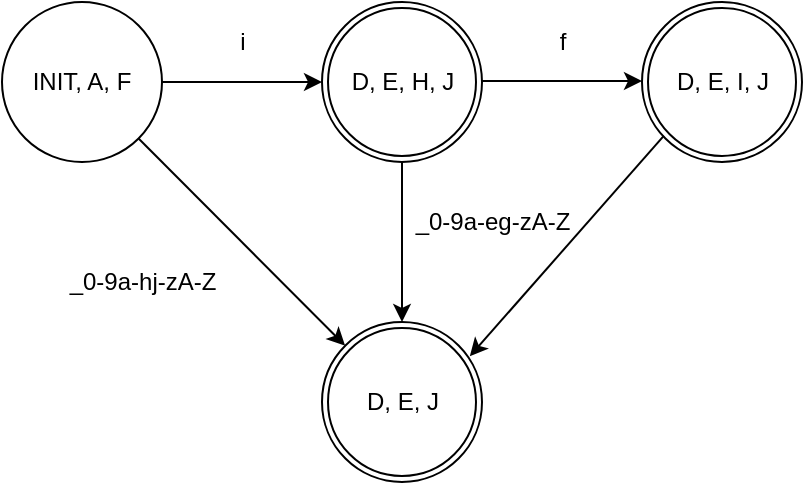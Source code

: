 <mxfile version="20.2.4" type="github">
  <diagram id="fb1SRHD19t-QZtPSK0lp" name="第 1 页">
    <mxGraphModel dx="715" dy="399" grid="1" gridSize="10" guides="1" tooltips="1" connect="1" arrows="1" fold="1" page="1" pageScale="1" pageWidth="980" pageHeight="1390" math="0" shadow="0">
      <root>
        <mxCell id="0" />
        <mxCell id="1" parent="0" />
        <mxCell id="f1HUkHjymBee0AmOIEma-1" value="INIT, A, F" style="ellipse;whiteSpace=wrap;html=1;aspect=fixed;" vertex="1" parent="1">
          <mxGeometry x="200" y="200" width="80" height="80" as="geometry" />
        </mxCell>
        <mxCell id="f1HUkHjymBee0AmOIEma-3" value="" style="endArrow=classic;html=1;rounded=0;exitX=1;exitY=0.5;exitDx=0;exitDy=0;" edge="1" parent="1" source="f1HUkHjymBee0AmOIEma-1">
          <mxGeometry width="50" height="50" relative="1" as="geometry">
            <mxPoint x="310" y="200" as="sourcePoint" />
            <mxPoint x="360" y="240" as="targetPoint" />
          </mxGeometry>
        </mxCell>
        <mxCell id="f1HUkHjymBee0AmOIEma-4" value="i" style="text;html=1;align=center;verticalAlign=middle;resizable=0;points=[];autosize=1;strokeColor=none;fillColor=none;" vertex="1" parent="1">
          <mxGeometry x="305" y="205" width="30" height="30" as="geometry" />
        </mxCell>
        <mxCell id="f1HUkHjymBee0AmOIEma-5" value="" style="verticalLabelPosition=bottom;verticalAlign=top;html=1;shape=mxgraph.basic.donut;dx=3;" vertex="1" parent="1">
          <mxGeometry x="360" y="200" width="80" height="80" as="geometry" />
        </mxCell>
        <mxCell id="f1HUkHjymBee0AmOIEma-6" value="D, E, H, J" style="text;html=1;align=center;verticalAlign=middle;resizable=0;points=[];autosize=1;strokeColor=none;fillColor=none;" vertex="1" parent="1">
          <mxGeometry x="365" y="225" width="70" height="30" as="geometry" />
        </mxCell>
        <mxCell id="f1HUkHjymBee0AmOIEma-7" value="" style="verticalLabelPosition=bottom;verticalAlign=top;html=1;shape=mxgraph.basic.donut;dx=3;" vertex="1" parent="1">
          <mxGeometry x="520" y="200" width="80" height="80" as="geometry" />
        </mxCell>
        <mxCell id="f1HUkHjymBee0AmOIEma-8" value="" style="verticalLabelPosition=bottom;verticalAlign=top;html=1;shape=mxgraph.basic.donut;dx=3;" vertex="1" parent="1">
          <mxGeometry x="360" y="360" width="80" height="80" as="geometry" />
        </mxCell>
        <mxCell id="f1HUkHjymBee0AmOIEma-9" value="" style="endArrow=classic;html=1;rounded=0;exitX=1;exitY=0.5;exitDx=0;exitDy=0;" edge="1" parent="1">
          <mxGeometry width="50" height="50" relative="1" as="geometry">
            <mxPoint x="440" y="239.5" as="sourcePoint" />
            <mxPoint x="520" y="239.5" as="targetPoint" />
          </mxGeometry>
        </mxCell>
        <mxCell id="f1HUkHjymBee0AmOIEma-10" value="f" style="text;html=1;align=center;verticalAlign=middle;resizable=0;points=[];autosize=1;strokeColor=none;fillColor=none;" vertex="1" parent="1">
          <mxGeometry x="465" y="205" width="30" height="30" as="geometry" />
        </mxCell>
        <mxCell id="f1HUkHjymBee0AmOIEma-11" value="" style="endArrow=classic;html=1;rounded=0;exitX=1;exitY=1;exitDx=0;exitDy=0;entryX=0.144;entryY=0.147;entryDx=0;entryDy=0;entryPerimeter=0;" edge="1" parent="1" source="f1HUkHjymBee0AmOIEma-1" target="f1HUkHjymBee0AmOIEma-8">
          <mxGeometry width="50" height="50" relative="1" as="geometry">
            <mxPoint x="460" y="320" as="sourcePoint" />
            <mxPoint x="510" y="270" as="targetPoint" />
          </mxGeometry>
        </mxCell>
        <mxCell id="f1HUkHjymBee0AmOIEma-12" value="_0-9a-hj-zA-Z" style="text;html=1;align=center;verticalAlign=middle;resizable=0;points=[];autosize=1;strokeColor=none;fillColor=none;" vertex="1" parent="1">
          <mxGeometry x="220" y="325" width="100" height="30" as="geometry" />
        </mxCell>
        <mxCell id="f1HUkHjymBee0AmOIEma-13" value="" style="endArrow=classic;html=1;rounded=0;" edge="1" parent="1">
          <mxGeometry width="50" height="50" relative="1" as="geometry">
            <mxPoint x="400" y="280" as="sourcePoint" />
            <mxPoint x="400" y="360" as="targetPoint" />
          </mxGeometry>
        </mxCell>
        <mxCell id="f1HUkHjymBee0AmOIEma-14" value="_0-9a-eg-zA-Z" style="text;html=1;align=center;verticalAlign=middle;resizable=0;points=[];autosize=1;strokeColor=none;fillColor=none;" vertex="1" parent="1">
          <mxGeometry x="395" y="295" width="100" height="30" as="geometry" />
        </mxCell>
        <mxCell id="f1HUkHjymBee0AmOIEma-15" value="" style="endArrow=classic;html=1;rounded=0;entryX=0.924;entryY=0.214;entryDx=0;entryDy=0;entryPerimeter=0;exitX=0.136;exitY=0.837;exitDx=0;exitDy=0;exitPerimeter=0;" edge="1" parent="1" source="f1HUkHjymBee0AmOIEma-7" target="f1HUkHjymBee0AmOIEma-8">
          <mxGeometry width="50" height="50" relative="1" as="geometry">
            <mxPoint x="530" y="270" as="sourcePoint" />
            <mxPoint x="500" y="270" as="targetPoint" />
          </mxGeometry>
        </mxCell>
        <mxCell id="f1HUkHjymBee0AmOIEma-16" value="D, E, I, J" style="text;html=1;align=center;verticalAlign=middle;resizable=0;points=[];autosize=1;strokeColor=none;fillColor=none;" vertex="1" parent="1">
          <mxGeometry x="525" y="225" width="70" height="30" as="geometry" />
        </mxCell>
        <mxCell id="f1HUkHjymBee0AmOIEma-17" value="D, E, J" style="text;html=1;align=center;verticalAlign=middle;resizable=0;points=[];autosize=1;strokeColor=none;fillColor=none;" vertex="1" parent="1">
          <mxGeometry x="370" y="385" width="60" height="30" as="geometry" />
        </mxCell>
      </root>
    </mxGraphModel>
  </diagram>
</mxfile>
